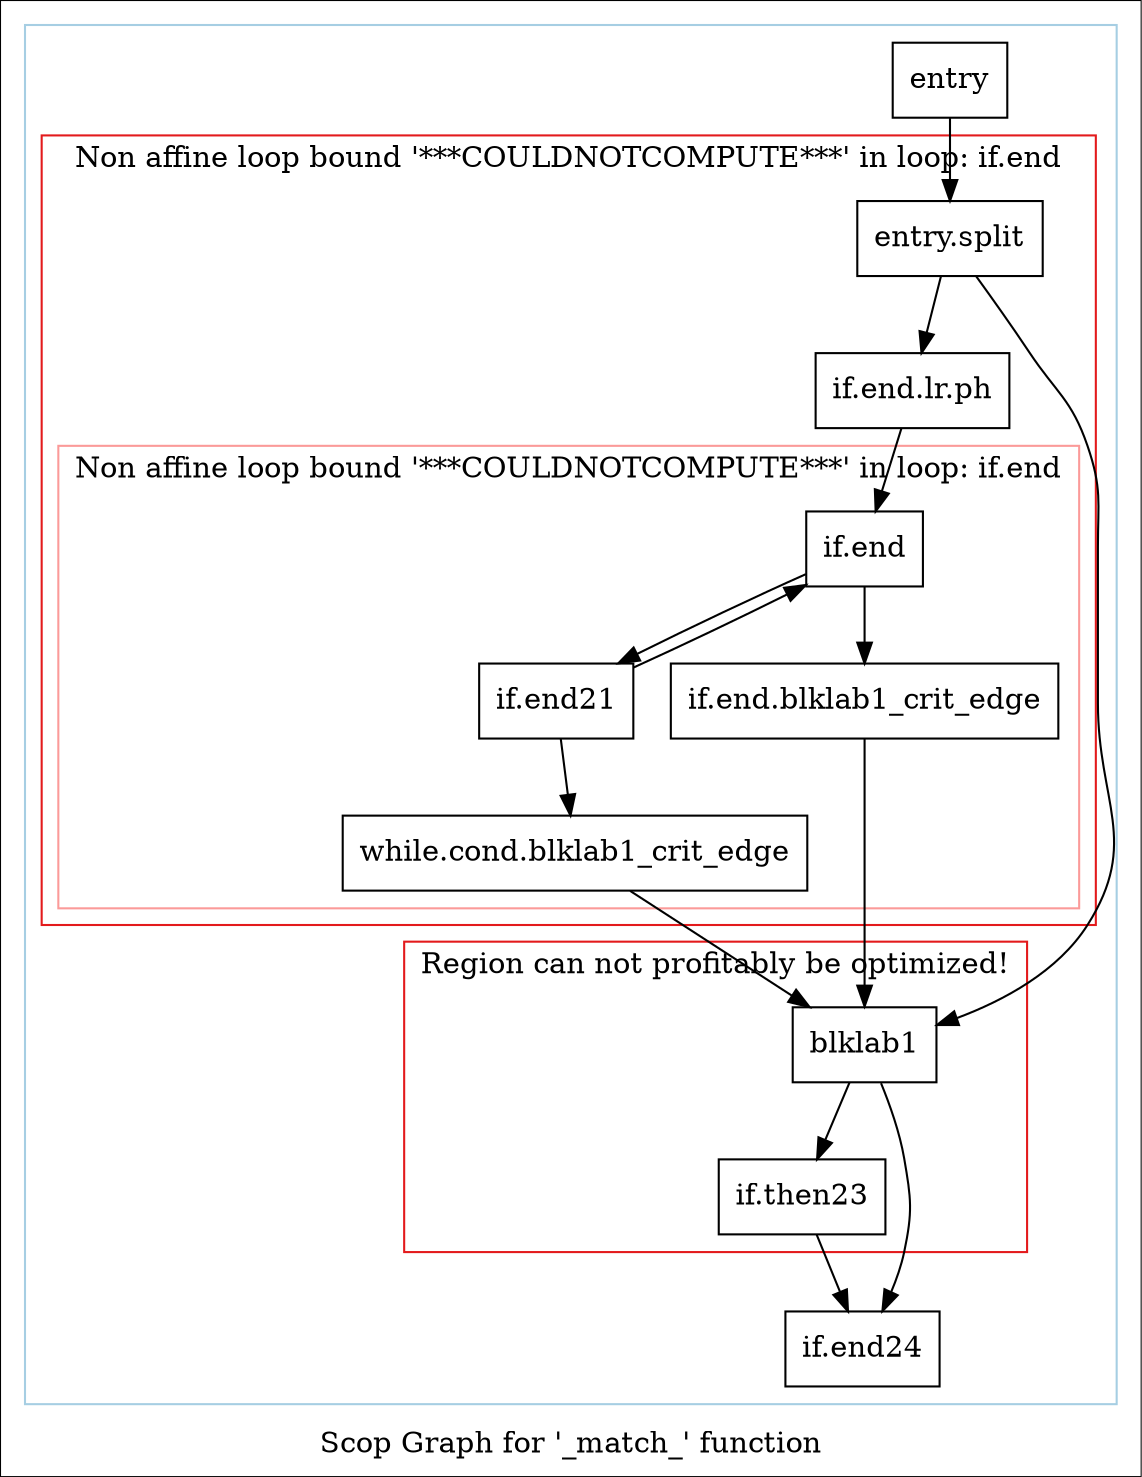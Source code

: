 digraph "Scop Graph for '_match_' function" {
	label="Scop Graph for '_match_' function";

	Node0xdd85050 [shape=record,label="{entry}"];
	Node0xdd85050 -> Node0xdda4520;
	Node0xdda4520 [shape=record,label="{entry.split}"];
	Node0xdda4520 -> Node0xdd15820;
	Node0xdda4520 -> Node0xdd0f070;
	Node0xdd15820 [shape=record,label="{if.end.lr.ph}"];
	Node0xdd15820 -> Node0xdcfca50;
	Node0xdcfca50 [shape=record,label="{if.end}"];
	Node0xdcfca50 -> Node0xdc59c60;
	Node0xdcfca50 -> Node0xdd0f410;
	Node0xdc59c60 [shape=record,label="{if.end21}"];
	Node0xdc59c60 -> Node0xdcfca50[constraint=false];
	Node0xdc59c60 -> Node0xddb8b50;
	Node0xddb8b50 [shape=record,label="{while.cond.blklab1_crit_edge}"];
	Node0xddb8b50 -> Node0xdd0f070;
	Node0xdd0f070 [shape=record,label="{blklab1}"];
	Node0xdd0f070 -> Node0xdd248e0;
	Node0xdd0f070 -> Node0xddc2300;
	Node0xdd248e0 [shape=record,label="{if.then23}"];
	Node0xdd248e0 -> Node0xddc2300;
	Node0xddc2300 [shape=record,label="{if.end24}"];
	Node0xdd0f410 [shape=record,label="{if.end.blklab1_crit_edge}"];
	Node0xdd0f410 -> Node0xdd0f070;
	colorscheme = "paired12"
        subgraph cluster_0xdcfd850 {
          label = "";
          style = solid;
          color = 1
          subgraph cluster_0xddaa370 {
            label = "Non affine loop bound '***COULDNOTCOMPUTE***' in loop: if.end";
            style = solid;
            color = 6
            subgraph cluster_0xddaa720 {
              label = "Non affine loop bound '***COULDNOTCOMPUTE***' in loop: if.end";
              style = solid;
              color = 5
              Node0xdcfca50;
              Node0xdc59c60;
              Node0xddb8b50;
              Node0xdd0f410;
            }
            Node0xdda4520;
            Node0xdd15820;
          }
          subgraph cluster_0xddaa7d0 {
            label = "Region can not profitably be optimized!";
            style = solid;
            color = 6
            Node0xdd0f070;
            Node0xdd248e0;
          }
          Node0xdd85050;
          Node0xddc2300;
        }
}
